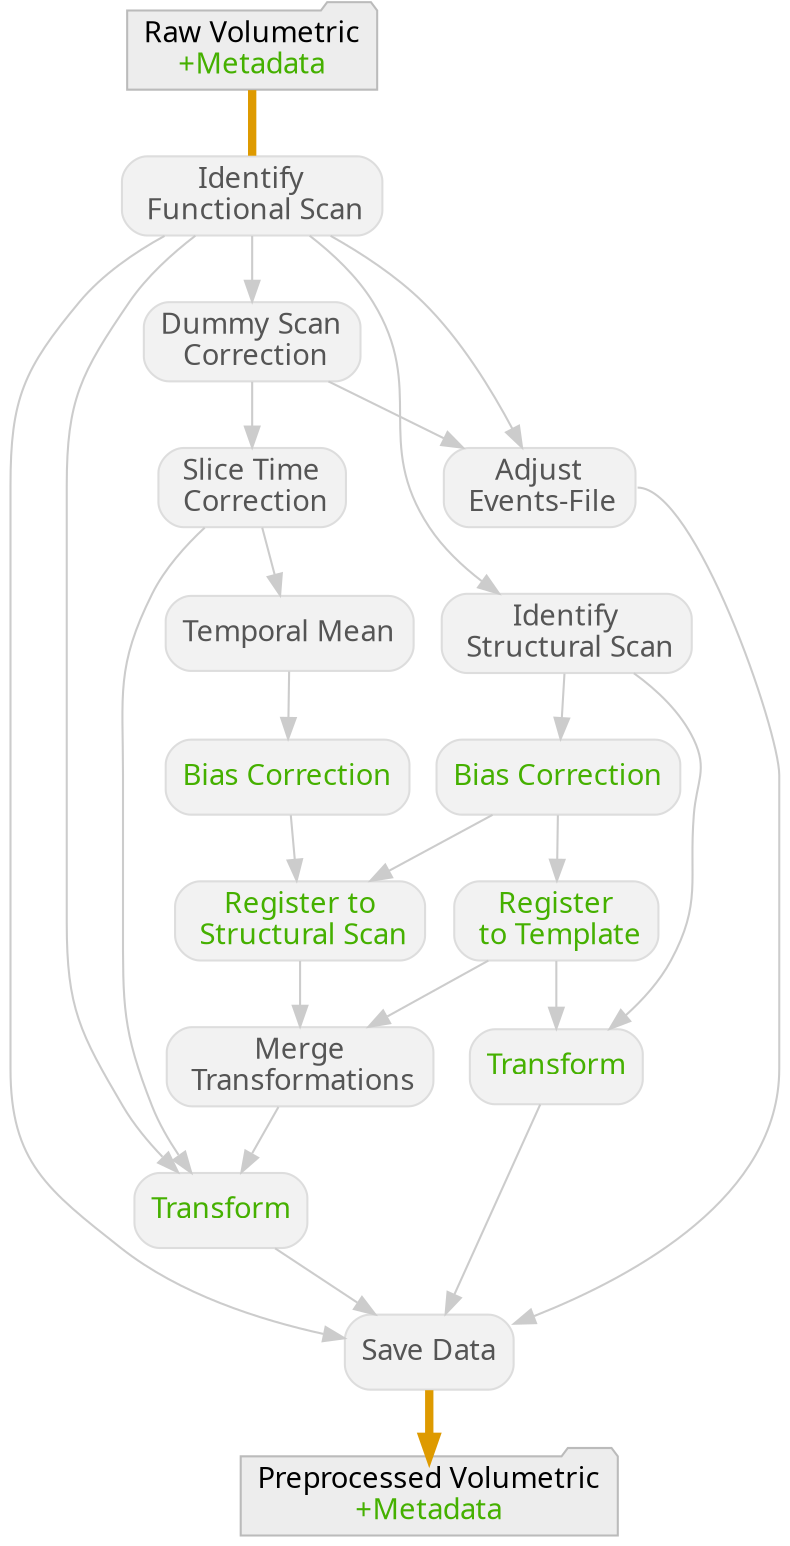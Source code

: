 digraph generic_work{
  graph [pad="0.07", nodesep="0.175", ranksep="0.45"];
  node [fontname = "sans", style="filled,rounded", shape="box"];
  edge [fontname = "sans", color=gray80];
  generic_work_get_f_scan[label="Identify\n Functional Scan", color="#DDDDDD", fillcolor=grey95, fontcolor="#555555"];
  generic_work_get_s_scan[label="Identify\n Structural Scan", color="#DDDDDD", fillcolor=grey95, fontcolor="#555555"];
  generic_work_s_biascorrect[label="Bias Correction", color="#DDDDDD", fillcolor=grey95, fontcolor="#45B000"];
  generic_work_s_register[label="Register\n to Template", color="#DDDDDD", fillcolor=grey95, fontcolor="#45B000"];
  generic_work_s_warp[label="Transform", color="#DDDDDD", fillcolor=grey95, fontcolor="#45B000"];
  generic_work_dummy_scans[label="Dummy Scan\n Correction", color="#DDDDDD", fillcolor=grey95, fontcolor="#555555"];
  generic_work_slicetimer[label="Slice Time\n Correction", color="#DDDDDD", fillcolor=grey95, fontcolor="#555555"];
  generic_work_temporal_mean[label="Temporal Mean", color="#DDDDDD", fillcolor=grey95, fontcolor="#555555"];
  generic_work_f_biascorrect[label="Bias Correction", color="#DDDDDD", fillcolor=grey95, fontcolor="#45B000"];
  generic_work_f_register[label="Register to\n Structural Scan", color="#DDDDDD", fillcolor=grey95, fontcolor="#45B000"];
  generic_work_merge[label="Merge\n Transformations", color="#DDDDDD", fillcolor=grey95, fontcolor="#555555"];
  generic_work_f_warp[label="Transform", color="#DDDDDD", fillcolor=grey95, fontcolor="#45B000"];
  generic_work_events_file[label="Adjust\n Events-File", color="#DDDDDD", fillcolor=grey95, fontcolor="#555555"];
  generic_work_datasink[label="Save Data", color="#DDDDDD", fillcolor=grey95, fontcolor="#555555"];
  d[
      label=<Raw Volumetric<BR/><FONT COLOR="#45B000">+Metadata</FONT>>,
      shape=folder, color="#BBBBBB", fillcolor=grey93,
      ];
  e[
      label=<Preprocessed Volumetric<BR/><FONT COLOR="#45B000">+Metadata</FONT>>,
      shape=folder, color="#BBBBBB", fillcolor=grey93,
      ];
  d -> generic_work_get_f_scan [arrowhead=none, arrowsize=0.9, penwidth=4, color="#DE9A00"];
  generic_work_get_f_scan -> generic_work_f_warp;
  generic_work_get_f_scan -> generic_work_dummy_scans;
  generic_work_get_f_scan -> generic_work_datasink;
  generic_work_get_f_scan -> generic_work_get_s_scan;
  generic_work_get_f_scan -> generic_work_events_file;
  generic_work_get_s_scan -> generic_work_s_warp;
  generic_work_get_s_scan -> generic_work_s_biascorrect;
  generic_work_s_biascorrect -> generic_work_s_register;
  generic_work_s_biascorrect -> generic_work_f_register;
  generic_work_s_register -> generic_work_s_warp;
  generic_work_s_register -> generic_work_merge;
  generic_work_s_warp -> generic_work_datasink;
  generic_work_dummy_scans -> generic_work_events_file;
  generic_work_dummy_scans -> generic_work_slicetimer;
  generic_work_slicetimer -> generic_work_f_warp;
  generic_work_slicetimer -> generic_work_temporal_mean;
  generic_work_temporal_mean -> generic_work_f_biascorrect;
  generic_work_f_biascorrect -> generic_work_f_register;
  generic_work_f_register -> generic_work_merge;
  generic_work_merge -> generic_work_f_warp;
  generic_work_f_warp -> generic_work_datasink;
  generic_work_events_file:e -> generic_work_datasink;
  generic_work_datasink -> e [arrowsize=0.9, penwidth=4, color="#DE9A00"];
}
